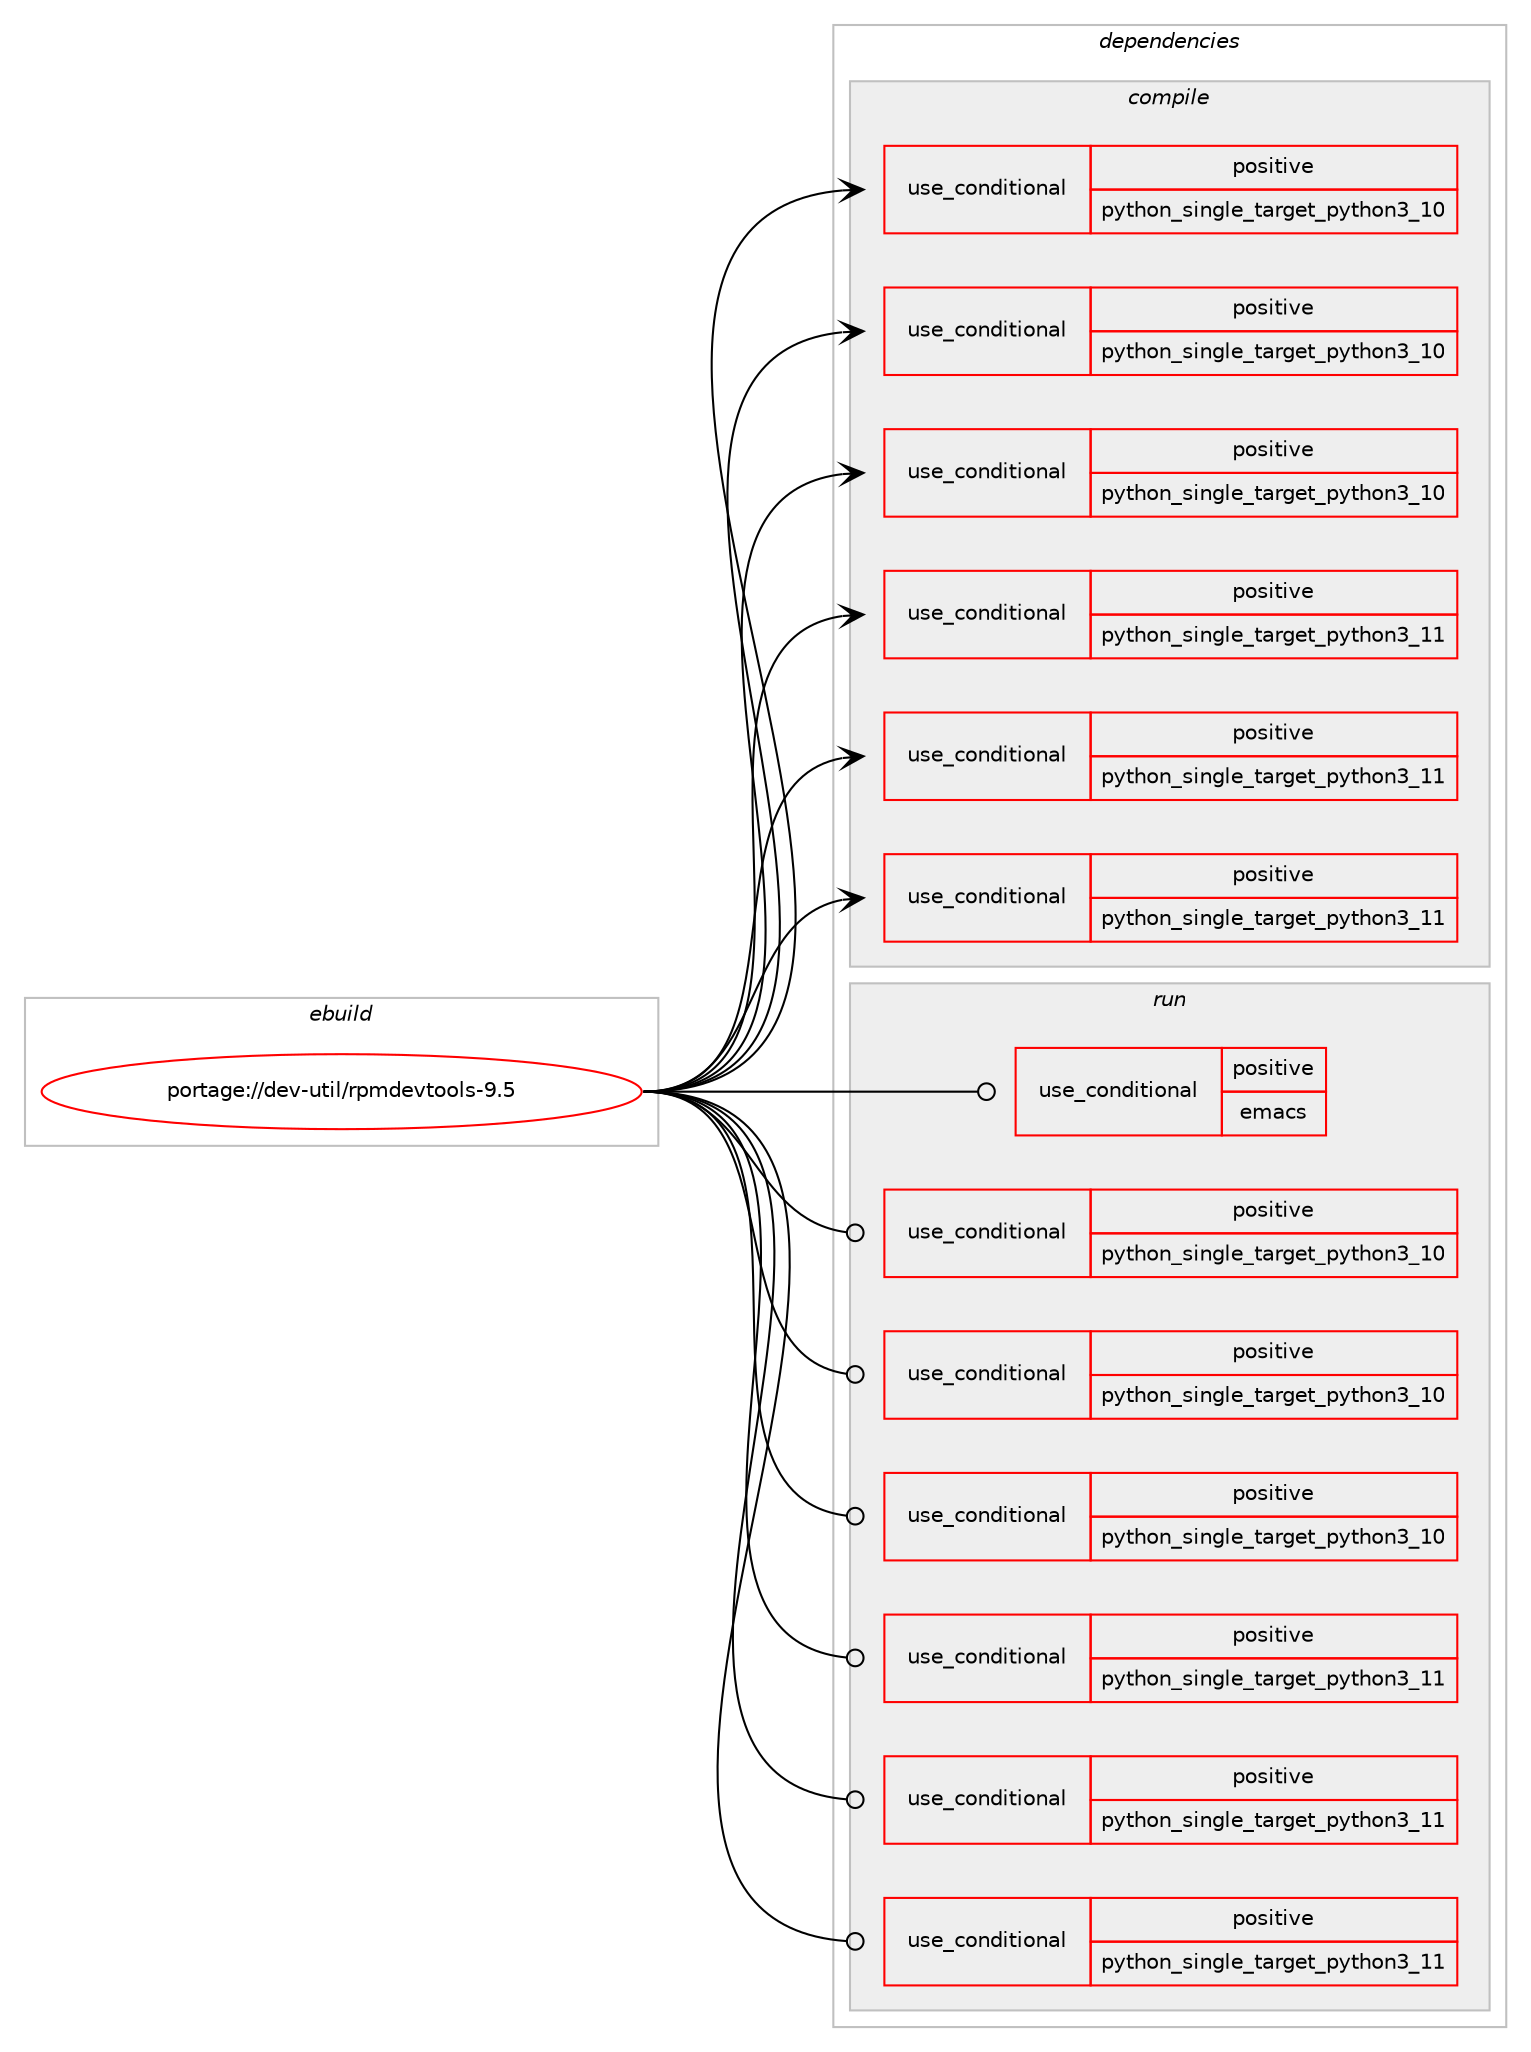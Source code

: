 digraph prolog {

# *************
# Graph options
# *************

newrank=true;
concentrate=true;
compound=true;
graph [rankdir=LR,fontname=Helvetica,fontsize=10,ranksep=1.5];#, ranksep=2.5, nodesep=0.2];
edge  [arrowhead=vee];
node  [fontname=Helvetica,fontsize=10];

# **********
# The ebuild
# **********

subgraph cluster_leftcol {
color=gray;
rank=same;
label=<<i>ebuild</i>>;
id [label="portage://dev-util/rpmdevtools-9.5", color=red, width=4, href="../dev-util/rpmdevtools-9.5.svg"];
}

# ****************
# The dependencies
# ****************

subgraph cluster_midcol {
color=gray;
label=<<i>dependencies</i>>;
subgraph cluster_compile {
fillcolor="#eeeeee";
style=filled;
label=<<i>compile</i>>;
subgraph cond60223 {
dependency111939 [label=<<TABLE BORDER="0" CELLBORDER="1" CELLSPACING="0" CELLPADDING="4"><TR><TD ROWSPAN="3" CELLPADDING="10">use_conditional</TD></TR><TR><TD>positive</TD></TR><TR><TD>python_single_target_python3_10</TD></TR></TABLE>>, shape=none, color=red];
# *** BEGIN UNKNOWN DEPENDENCY TYPE (TODO) ***
# dependency111939 -> package_dependency(portage://dev-util/rpmdevtools-9.5,install,no,dev-lang,python,none,[,,],[slot(3.10)],[])
# *** END UNKNOWN DEPENDENCY TYPE (TODO) ***

}
id:e -> dependency111939:w [weight=20,style="solid",arrowhead="vee"];
subgraph cond60224 {
dependency111940 [label=<<TABLE BORDER="0" CELLBORDER="1" CELLSPACING="0" CELLPADDING="4"><TR><TD ROWSPAN="3" CELLPADDING="10">use_conditional</TD></TR><TR><TD>positive</TD></TR><TR><TD>python_single_target_python3_10</TD></TR></TABLE>>, shape=none, color=red];
# *** BEGIN UNKNOWN DEPENDENCY TYPE (TODO) ***
# dependency111940 -> package_dependency(portage://dev-util/rpmdevtools-9.5,install,no,dev-python,progressbar2,none,[,,],[],[use(enable(python_targets_python3_10),negative)])
# *** END UNKNOWN DEPENDENCY TYPE (TODO) ***

}
id:e -> dependency111940:w [weight=20,style="solid",arrowhead="vee"];
subgraph cond60225 {
dependency111941 [label=<<TABLE BORDER="0" CELLBORDER="1" CELLSPACING="0" CELLPADDING="4"><TR><TD ROWSPAN="3" CELLPADDING="10">use_conditional</TD></TR><TR><TD>positive</TD></TR><TR><TD>python_single_target_python3_10</TD></TR></TABLE>>, shape=none, color=red];
# *** BEGIN UNKNOWN DEPENDENCY TYPE (TODO) ***
# dependency111941 -> package_dependency(portage://dev-util/rpmdevtools-9.5,install,no,dev-python,requests_download,none,[,,],[],[use(enable(python_targets_python3_10),negative)])
# *** END UNKNOWN DEPENDENCY TYPE (TODO) ***

}
id:e -> dependency111941:w [weight=20,style="solid",arrowhead="vee"];
subgraph cond60226 {
dependency111942 [label=<<TABLE BORDER="0" CELLBORDER="1" CELLSPACING="0" CELLPADDING="4"><TR><TD ROWSPAN="3" CELLPADDING="10">use_conditional</TD></TR><TR><TD>positive</TD></TR><TR><TD>python_single_target_python3_11</TD></TR></TABLE>>, shape=none, color=red];
# *** BEGIN UNKNOWN DEPENDENCY TYPE (TODO) ***
# dependency111942 -> package_dependency(portage://dev-util/rpmdevtools-9.5,install,no,dev-lang,python,none,[,,],[slot(3.11)],[])
# *** END UNKNOWN DEPENDENCY TYPE (TODO) ***

}
id:e -> dependency111942:w [weight=20,style="solid",arrowhead="vee"];
subgraph cond60227 {
dependency111943 [label=<<TABLE BORDER="0" CELLBORDER="1" CELLSPACING="0" CELLPADDING="4"><TR><TD ROWSPAN="3" CELLPADDING="10">use_conditional</TD></TR><TR><TD>positive</TD></TR><TR><TD>python_single_target_python3_11</TD></TR></TABLE>>, shape=none, color=red];
# *** BEGIN UNKNOWN DEPENDENCY TYPE (TODO) ***
# dependency111943 -> package_dependency(portage://dev-util/rpmdevtools-9.5,install,no,dev-python,progressbar2,none,[,,],[],[use(enable(python_targets_python3_11),negative)])
# *** END UNKNOWN DEPENDENCY TYPE (TODO) ***

}
id:e -> dependency111943:w [weight=20,style="solid",arrowhead="vee"];
subgraph cond60228 {
dependency111944 [label=<<TABLE BORDER="0" CELLBORDER="1" CELLSPACING="0" CELLPADDING="4"><TR><TD ROWSPAN="3" CELLPADDING="10">use_conditional</TD></TR><TR><TD>positive</TD></TR><TR><TD>python_single_target_python3_11</TD></TR></TABLE>>, shape=none, color=red];
# *** BEGIN UNKNOWN DEPENDENCY TYPE (TODO) ***
# dependency111944 -> package_dependency(portage://dev-util/rpmdevtools-9.5,install,no,dev-python,requests_download,none,[,,],[],[use(enable(python_targets_python3_11),negative)])
# *** END UNKNOWN DEPENDENCY TYPE (TODO) ***

}
id:e -> dependency111944:w [weight=20,style="solid",arrowhead="vee"];
# *** BEGIN UNKNOWN DEPENDENCY TYPE (TODO) ***
# id -> package_dependency(portage://dev-util/rpmdevtools-9.5,install,no,app-arch,rpm,none,[,,],[],[use(enable(python),none),use(optenable(python_single_target_python3_10),negative),use(optenable(python_single_target_python3_11),negative)])
# *** END UNKNOWN DEPENDENCY TYPE (TODO) ***

# *** BEGIN UNKNOWN DEPENDENCY TYPE (TODO) ***
# id -> package_dependency(portage://dev-util/rpmdevtools-9.5,install,no,dev-lang,perl,none,[,,],any_different_slot,[])
# *** END UNKNOWN DEPENDENCY TYPE (TODO) ***

}
subgraph cluster_compileandrun {
fillcolor="#eeeeee";
style=filled;
label=<<i>compile and run</i>>;
}
subgraph cluster_run {
fillcolor="#eeeeee";
style=filled;
label=<<i>run</i>>;
subgraph cond60229 {
dependency111945 [label=<<TABLE BORDER="0" CELLBORDER="1" CELLSPACING="0" CELLPADDING="4"><TR><TD ROWSPAN="3" CELLPADDING="10">use_conditional</TD></TR><TR><TD>positive</TD></TR><TR><TD>emacs</TD></TR></TABLE>>, shape=none, color=red];
# *** BEGIN UNKNOWN DEPENDENCY TYPE (TODO) ***
# dependency111945 -> package_dependency(portage://dev-util/rpmdevtools-9.5,run,no,app-emacs,rpm-spec-mode,none,[,,],[],[])
# *** END UNKNOWN DEPENDENCY TYPE (TODO) ***

}
id:e -> dependency111945:w [weight=20,style="solid",arrowhead="odot"];
subgraph cond60230 {
dependency111946 [label=<<TABLE BORDER="0" CELLBORDER="1" CELLSPACING="0" CELLPADDING="4"><TR><TD ROWSPAN="3" CELLPADDING="10">use_conditional</TD></TR><TR><TD>positive</TD></TR><TR><TD>python_single_target_python3_10</TD></TR></TABLE>>, shape=none, color=red];
# *** BEGIN UNKNOWN DEPENDENCY TYPE (TODO) ***
# dependency111946 -> package_dependency(portage://dev-util/rpmdevtools-9.5,run,no,dev-lang,python,none,[,,],[slot(3.10)],[])
# *** END UNKNOWN DEPENDENCY TYPE (TODO) ***

}
id:e -> dependency111946:w [weight=20,style="solid",arrowhead="odot"];
subgraph cond60231 {
dependency111947 [label=<<TABLE BORDER="0" CELLBORDER="1" CELLSPACING="0" CELLPADDING="4"><TR><TD ROWSPAN="3" CELLPADDING="10">use_conditional</TD></TR><TR><TD>positive</TD></TR><TR><TD>python_single_target_python3_10</TD></TR></TABLE>>, shape=none, color=red];
# *** BEGIN UNKNOWN DEPENDENCY TYPE (TODO) ***
# dependency111947 -> package_dependency(portage://dev-util/rpmdevtools-9.5,run,no,dev-python,progressbar2,none,[,,],[],[use(enable(python_targets_python3_10),negative)])
# *** END UNKNOWN DEPENDENCY TYPE (TODO) ***

}
id:e -> dependency111947:w [weight=20,style="solid",arrowhead="odot"];
subgraph cond60232 {
dependency111948 [label=<<TABLE BORDER="0" CELLBORDER="1" CELLSPACING="0" CELLPADDING="4"><TR><TD ROWSPAN="3" CELLPADDING="10">use_conditional</TD></TR><TR><TD>positive</TD></TR><TR><TD>python_single_target_python3_10</TD></TR></TABLE>>, shape=none, color=red];
# *** BEGIN UNKNOWN DEPENDENCY TYPE (TODO) ***
# dependency111948 -> package_dependency(portage://dev-util/rpmdevtools-9.5,run,no,dev-python,requests_download,none,[,,],[],[use(enable(python_targets_python3_10),negative)])
# *** END UNKNOWN DEPENDENCY TYPE (TODO) ***

}
id:e -> dependency111948:w [weight=20,style="solid",arrowhead="odot"];
subgraph cond60233 {
dependency111949 [label=<<TABLE BORDER="0" CELLBORDER="1" CELLSPACING="0" CELLPADDING="4"><TR><TD ROWSPAN="3" CELLPADDING="10">use_conditional</TD></TR><TR><TD>positive</TD></TR><TR><TD>python_single_target_python3_11</TD></TR></TABLE>>, shape=none, color=red];
# *** BEGIN UNKNOWN DEPENDENCY TYPE (TODO) ***
# dependency111949 -> package_dependency(portage://dev-util/rpmdevtools-9.5,run,no,dev-lang,python,none,[,,],[slot(3.11)],[])
# *** END UNKNOWN DEPENDENCY TYPE (TODO) ***

}
id:e -> dependency111949:w [weight=20,style="solid",arrowhead="odot"];
subgraph cond60234 {
dependency111950 [label=<<TABLE BORDER="0" CELLBORDER="1" CELLSPACING="0" CELLPADDING="4"><TR><TD ROWSPAN="3" CELLPADDING="10">use_conditional</TD></TR><TR><TD>positive</TD></TR><TR><TD>python_single_target_python3_11</TD></TR></TABLE>>, shape=none, color=red];
# *** BEGIN UNKNOWN DEPENDENCY TYPE (TODO) ***
# dependency111950 -> package_dependency(portage://dev-util/rpmdevtools-9.5,run,no,dev-python,progressbar2,none,[,,],[],[use(enable(python_targets_python3_11),negative)])
# *** END UNKNOWN DEPENDENCY TYPE (TODO) ***

}
id:e -> dependency111950:w [weight=20,style="solid",arrowhead="odot"];
subgraph cond60235 {
dependency111951 [label=<<TABLE BORDER="0" CELLBORDER="1" CELLSPACING="0" CELLPADDING="4"><TR><TD ROWSPAN="3" CELLPADDING="10">use_conditional</TD></TR><TR><TD>positive</TD></TR><TR><TD>python_single_target_python3_11</TD></TR></TABLE>>, shape=none, color=red];
# *** BEGIN UNKNOWN DEPENDENCY TYPE (TODO) ***
# dependency111951 -> package_dependency(portage://dev-util/rpmdevtools-9.5,run,no,dev-python,requests_download,none,[,,],[],[use(enable(python_targets_python3_11),negative)])
# *** END UNKNOWN DEPENDENCY TYPE (TODO) ***

}
id:e -> dependency111951:w [weight=20,style="solid",arrowhead="odot"];
# *** BEGIN UNKNOWN DEPENDENCY TYPE (TODO) ***
# id -> package_dependency(portage://dev-util/rpmdevtools-9.5,run,no,app-arch,rpm,none,[,,],[],[use(enable(python),none),use(optenable(python_single_target_python3_10),negative),use(optenable(python_single_target_python3_11),negative)])
# *** END UNKNOWN DEPENDENCY TYPE (TODO) ***

# *** BEGIN UNKNOWN DEPENDENCY TYPE (TODO) ***
# id -> package_dependency(portage://dev-util/rpmdevtools-9.5,run,no,dev-lang,perl,none,[,,],any_different_slot,[])
# *** END UNKNOWN DEPENDENCY TYPE (TODO) ***

# *** BEGIN UNKNOWN DEPENDENCY TYPE (TODO) ***
# id -> package_dependency(portage://dev-util/rpmdevtools-9.5,run,no,net-misc,curl,none,[,,],[],[])
# *** END UNKNOWN DEPENDENCY TYPE (TODO) ***

}
}

# **************
# The candidates
# **************

subgraph cluster_choices {
rank=same;
color=gray;
label=<<i>candidates</i>>;

}

}
